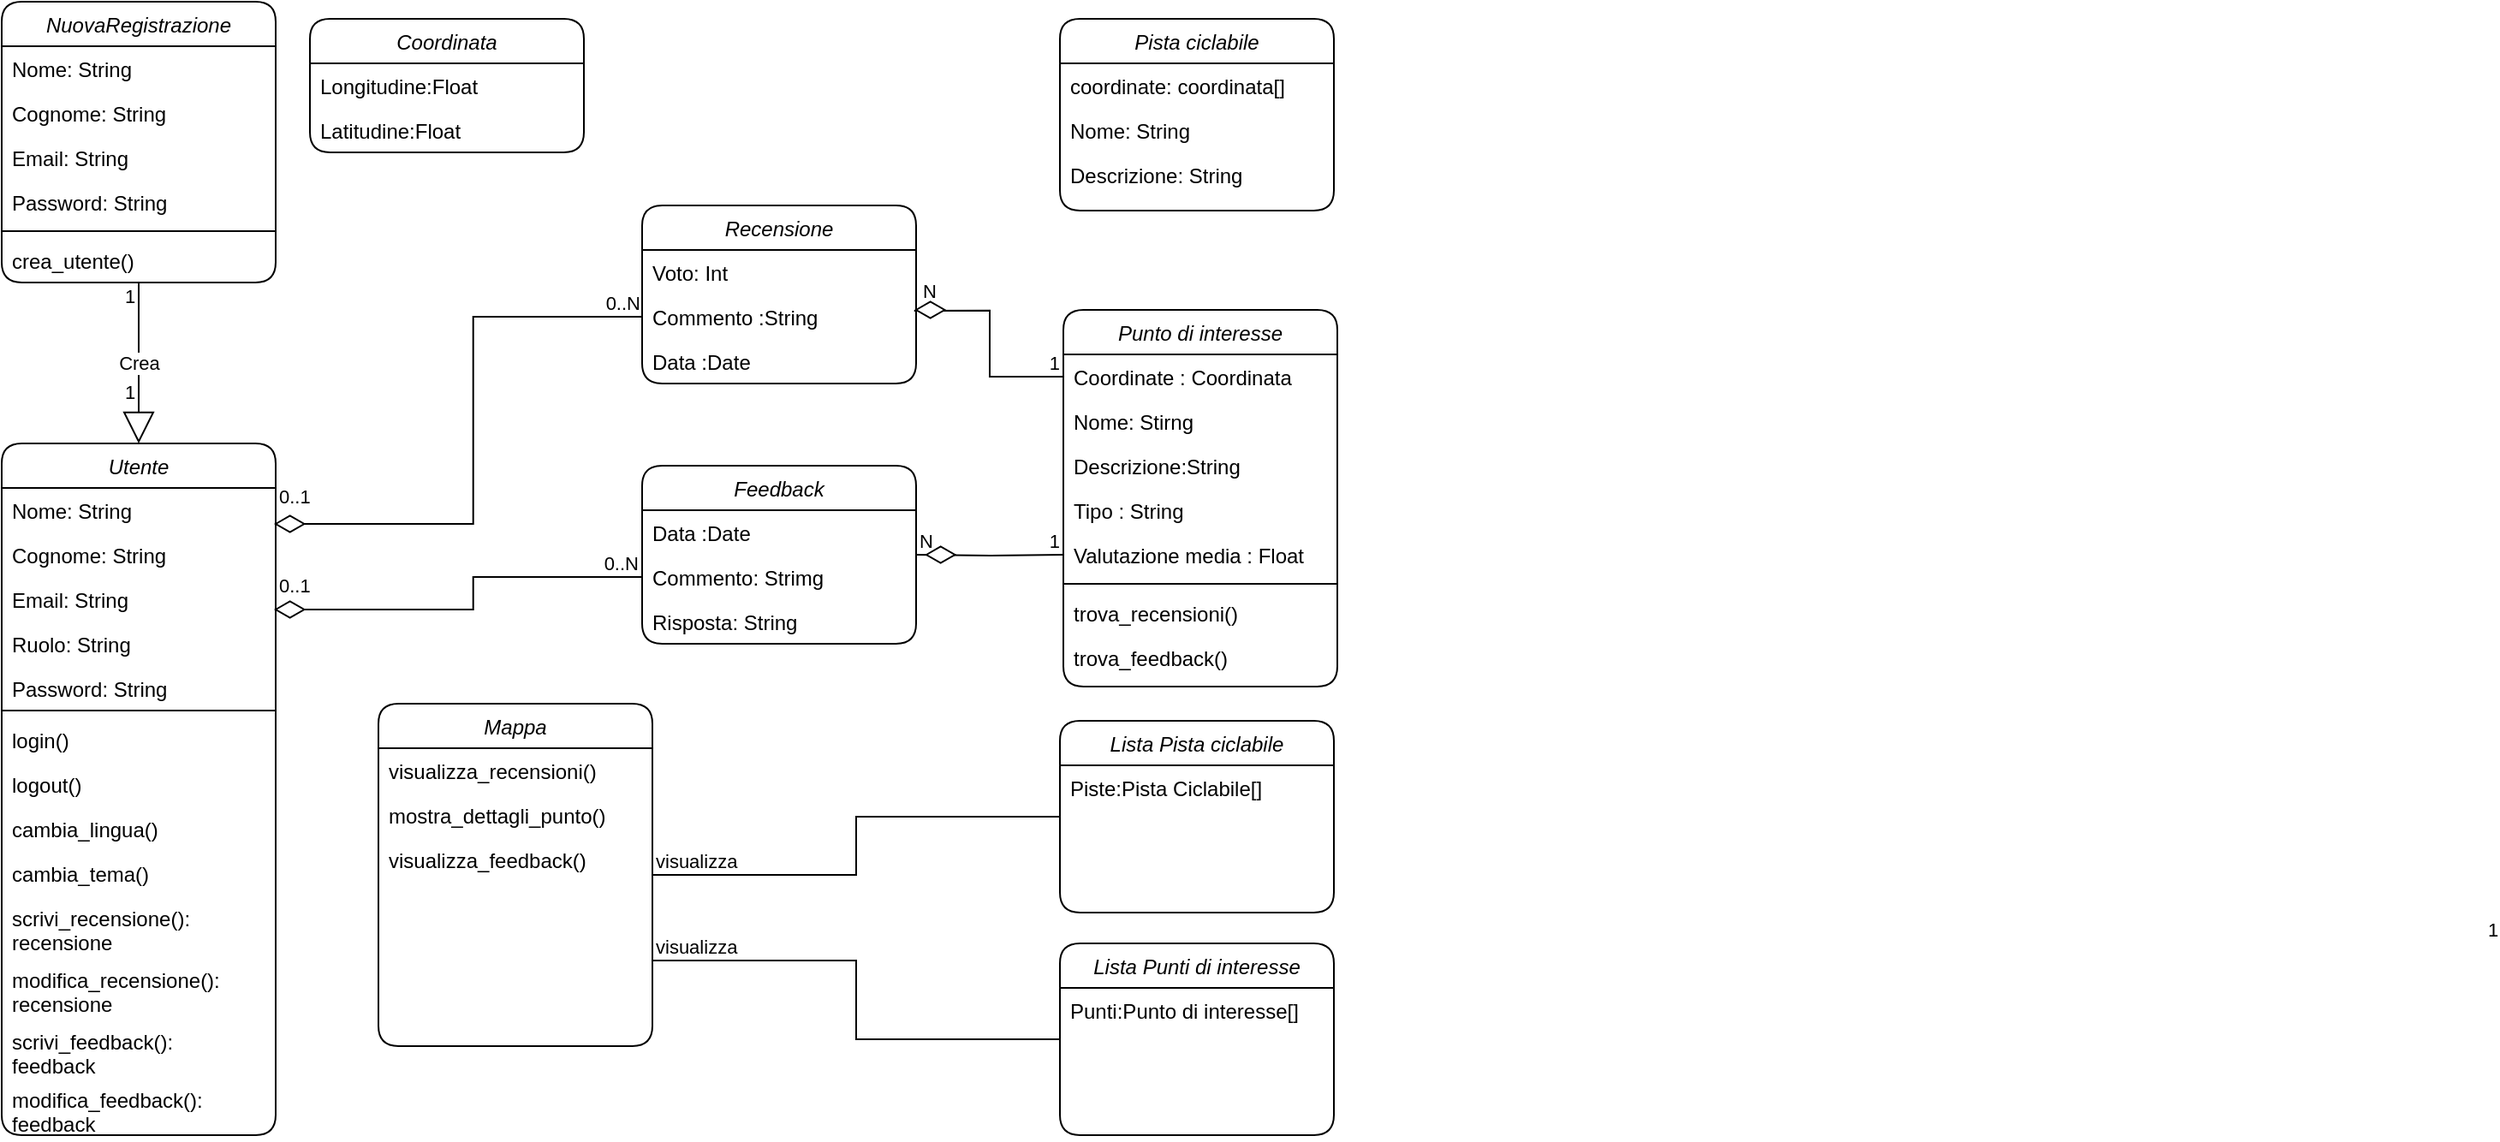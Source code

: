 <mxfile version="26.0.11">
  <diagram id="C5RBs43oDa-KdzZeNtuy" name="Page-1">
    <mxGraphModel dx="1544" dy="2132" grid="1" gridSize="10" guides="1" tooltips="1" connect="1" arrows="1" fold="1" page="1" pageScale="1" pageWidth="827" pageHeight="1169" math="0" shadow="0">
      <root>
        <mxCell id="WIyWlLk6GJQsqaUBKTNV-0" />
        <mxCell id="WIyWlLk6GJQsqaUBKTNV-1" parent="WIyWlLk6GJQsqaUBKTNV-0" />
        <mxCell id="zkfFHV4jXpPFQw0GAbJ--0" value="Utente" style="swimlane;fontStyle=2;align=center;verticalAlign=top;childLayout=stackLayout;horizontal=1;startSize=26;horizontalStack=0;resizeParent=1;resizeLast=0;collapsible=1;marginBottom=0;rounded=1;shadow=0;strokeWidth=1;glass=0;swimlaneLine=1;" parent="WIyWlLk6GJQsqaUBKTNV-1" vertex="1">
          <mxGeometry x="40" y="118" width="160" height="404" as="geometry">
            <mxRectangle x="230" y="140" width="160" height="26" as="alternateBounds" />
          </mxGeometry>
        </mxCell>
        <mxCell id="zkfFHV4jXpPFQw0GAbJ--1" value="Nome: String" style="text;align=left;verticalAlign=top;spacingLeft=4;spacingRight=4;overflow=hidden;rotatable=0;points=[[0,0.5],[1,0.5]];portConstraint=eastwest;" parent="zkfFHV4jXpPFQw0GAbJ--0" vertex="1">
          <mxGeometry y="26" width="160" height="26" as="geometry" />
        </mxCell>
        <mxCell id="zkfFHV4jXpPFQw0GAbJ--2" value="Cognome: String" style="text;align=left;verticalAlign=top;spacingLeft=4;spacingRight=4;overflow=hidden;rotatable=0;points=[[0,0.5],[1,0.5]];portConstraint=eastwest;rounded=0;shadow=0;html=0;" parent="zkfFHV4jXpPFQw0GAbJ--0" vertex="1">
          <mxGeometry y="52" width="160" height="26" as="geometry" />
        </mxCell>
        <mxCell id="zkfFHV4jXpPFQw0GAbJ--3" value="Email: String" style="text;align=left;verticalAlign=top;spacingLeft=4;spacingRight=4;overflow=hidden;rotatable=0;points=[[0,0.5],[1,0.5]];portConstraint=eastwest;rounded=0;shadow=0;html=0;" parent="zkfFHV4jXpPFQw0GAbJ--0" vertex="1">
          <mxGeometry y="78" width="160" height="26" as="geometry" />
        </mxCell>
        <mxCell id="IHrfx9qahFb3z8Zhkl-v-51" value="Ruolo: String" style="text;strokeColor=none;fillColor=none;align=left;verticalAlign=top;spacingLeft=4;spacingRight=4;overflow=hidden;rotatable=0;points=[[0,0.5],[1,0.5]];portConstraint=eastwest;whiteSpace=wrap;html=1;" parent="zkfFHV4jXpPFQw0GAbJ--0" vertex="1">
          <mxGeometry y="104" width="160" height="26" as="geometry" />
        </mxCell>
        <mxCell id="IHrfx9qahFb3z8Zhkl-v-5" value="Password: String" style="text;strokeColor=none;fillColor=none;align=left;verticalAlign=top;spacingLeft=4;spacingRight=4;overflow=hidden;rotatable=0;points=[[0,0.5],[1,0.5]];portConstraint=eastwest;whiteSpace=wrap;html=1;" parent="zkfFHV4jXpPFQw0GAbJ--0" vertex="1">
          <mxGeometry y="130" width="160" height="22" as="geometry" />
        </mxCell>
        <mxCell id="IHrfx9qahFb3z8Zhkl-v-52" value="" style="line;strokeWidth=1;fillColor=none;align=left;verticalAlign=middle;spacingTop=-1;spacingLeft=3;spacingRight=3;rotatable=0;labelPosition=right;points=[];portConstraint=eastwest;strokeColor=inherit;" parent="zkfFHV4jXpPFQw0GAbJ--0" vertex="1">
          <mxGeometry y="152" width="160" height="8" as="geometry" />
        </mxCell>
        <mxCell id="IHrfx9qahFb3z8Zhkl-v-53" value="login()" style="text;strokeColor=none;fillColor=none;align=left;verticalAlign=top;spacingLeft=4;spacingRight=4;overflow=hidden;rotatable=0;points=[[0,0.5],[1,0.5]];portConstraint=eastwest;whiteSpace=wrap;html=1;" parent="zkfFHV4jXpPFQw0GAbJ--0" vertex="1">
          <mxGeometry y="160" width="160" height="26" as="geometry" />
        </mxCell>
        <mxCell id="IHrfx9qahFb3z8Zhkl-v-54" value="logout()" style="text;strokeColor=none;fillColor=none;align=left;verticalAlign=top;spacingLeft=4;spacingRight=4;overflow=hidden;rotatable=0;points=[[0,0.5],[1,0.5]];portConstraint=eastwest;whiteSpace=wrap;html=1;" parent="zkfFHV4jXpPFQw0GAbJ--0" vertex="1">
          <mxGeometry y="186" width="160" height="26" as="geometry" />
        </mxCell>
        <mxCell id="IHrfx9qahFb3z8Zhkl-v-64" value="cambia_lingua()" style="text;strokeColor=none;fillColor=none;align=left;verticalAlign=top;spacingLeft=4;spacingRight=4;overflow=hidden;rotatable=0;points=[[0,0.5],[1,0.5]];portConstraint=eastwest;whiteSpace=wrap;html=1;" parent="zkfFHV4jXpPFQw0GAbJ--0" vertex="1">
          <mxGeometry y="212" width="160" height="26" as="geometry" />
        </mxCell>
        <mxCell id="IHrfx9qahFb3z8Zhkl-v-65" value="cambia_tema()" style="text;strokeColor=none;fillColor=none;align=left;verticalAlign=top;spacingLeft=4;spacingRight=4;overflow=hidden;rotatable=0;points=[[0,0.5],[1,0.5]];portConstraint=eastwest;whiteSpace=wrap;html=1;" parent="zkfFHV4jXpPFQw0GAbJ--0" vertex="1">
          <mxGeometry y="238" width="160" height="26" as="geometry" />
        </mxCell>
        <mxCell id="IHrfx9qahFb3z8Zhkl-v-66" value="scrivi_recensione():&lt;div&gt;recensione&lt;/div&gt;" style="text;strokeColor=none;fillColor=none;align=left;verticalAlign=top;spacingLeft=4;spacingRight=4;overflow=hidden;rotatable=0;points=[[0,0.5],[1,0.5]];portConstraint=eastwest;whiteSpace=wrap;html=1;" parent="zkfFHV4jXpPFQw0GAbJ--0" vertex="1">
          <mxGeometry y="264" width="160" height="36" as="geometry" />
        </mxCell>
        <mxCell id="VKgfTzF9wPSHsfUBnmYP-42" value="modifica_recensione():&lt;div&gt;recensione&lt;/div&gt;" style="text;strokeColor=none;fillColor=none;align=left;verticalAlign=top;spacingLeft=4;spacingRight=4;overflow=hidden;rotatable=0;points=[[0,0.5],[1,0.5]];portConstraint=eastwest;whiteSpace=wrap;html=1;" vertex="1" parent="zkfFHV4jXpPFQw0GAbJ--0">
          <mxGeometry y="300" width="160" height="36" as="geometry" />
        </mxCell>
        <mxCell id="IHrfx9qahFb3z8Zhkl-v-67" value="scrivi_feedback():&lt;div&gt;feedback&lt;/div&gt;" style="text;strokeColor=none;fillColor=none;align=left;verticalAlign=top;spacingLeft=4;spacingRight=4;overflow=hidden;rotatable=0;points=[[0,0.5],[1,0.5]];portConstraint=eastwest;whiteSpace=wrap;html=1;" parent="zkfFHV4jXpPFQw0GAbJ--0" vertex="1">
          <mxGeometry y="336" width="160" height="34" as="geometry" />
        </mxCell>
        <mxCell id="VKgfTzF9wPSHsfUBnmYP-43" value="modifica_feedback():&lt;div&gt;feedback&lt;/div&gt;" style="text;strokeColor=none;fillColor=none;align=left;verticalAlign=top;spacingLeft=4;spacingRight=4;overflow=hidden;rotatable=0;points=[[0,0.5],[1,0.5]];portConstraint=eastwest;whiteSpace=wrap;html=1;" vertex="1" parent="zkfFHV4jXpPFQw0GAbJ--0">
          <mxGeometry y="370" width="160" height="34" as="geometry" />
        </mxCell>
        <mxCell id="IHrfx9qahFb3z8Zhkl-v-7" value="NuovaRegistrazione" style="swimlane;fontStyle=2;align=center;verticalAlign=top;childLayout=stackLayout;horizontal=1;startSize=26;horizontalStack=0;resizeParent=1;resizeLast=0;collapsible=1;marginBottom=0;rounded=1;shadow=0;strokeWidth=1;glass=0;swimlaneLine=1;" parent="WIyWlLk6GJQsqaUBKTNV-1" vertex="1">
          <mxGeometry x="40" y="-140" width="160" height="164" as="geometry">
            <mxRectangle x="230" y="140" width="160" height="26" as="alternateBounds" />
          </mxGeometry>
        </mxCell>
        <mxCell id="IHrfx9qahFb3z8Zhkl-v-8" value="Nome: String" style="text;align=left;verticalAlign=top;spacingLeft=4;spacingRight=4;overflow=hidden;rotatable=0;points=[[0,0.5],[1,0.5]];portConstraint=eastwest;" parent="IHrfx9qahFb3z8Zhkl-v-7" vertex="1">
          <mxGeometry y="26" width="160" height="26" as="geometry" />
        </mxCell>
        <mxCell id="IHrfx9qahFb3z8Zhkl-v-9" value="Cognome: String" style="text;align=left;verticalAlign=top;spacingLeft=4;spacingRight=4;overflow=hidden;rotatable=0;points=[[0,0.5],[1,0.5]];portConstraint=eastwest;rounded=0;shadow=0;html=0;" parent="IHrfx9qahFb3z8Zhkl-v-7" vertex="1">
          <mxGeometry y="52" width="160" height="26" as="geometry" />
        </mxCell>
        <mxCell id="IHrfx9qahFb3z8Zhkl-v-10" value="Email: String" style="text;align=left;verticalAlign=top;spacingLeft=4;spacingRight=4;overflow=hidden;rotatable=0;points=[[0,0.5],[1,0.5]];portConstraint=eastwest;rounded=0;shadow=0;html=0;" parent="IHrfx9qahFb3z8Zhkl-v-7" vertex="1">
          <mxGeometry y="78" width="160" height="26" as="geometry" />
        </mxCell>
        <mxCell id="IHrfx9qahFb3z8Zhkl-v-11" value="Password: String" style="text;strokeColor=none;fillColor=none;align=left;verticalAlign=top;spacingLeft=4;spacingRight=4;overflow=hidden;rotatable=0;points=[[0,0.5],[1,0.5]];portConstraint=eastwest;whiteSpace=wrap;html=1;" parent="IHrfx9qahFb3z8Zhkl-v-7" vertex="1">
          <mxGeometry y="104" width="160" height="26" as="geometry" />
        </mxCell>
        <mxCell id="IHrfx9qahFb3z8Zhkl-v-62" value="" style="line;strokeWidth=1;fillColor=none;align=left;verticalAlign=middle;spacingTop=-1;spacingLeft=3;spacingRight=3;rotatable=0;labelPosition=right;points=[];portConstraint=eastwest;strokeColor=inherit;" parent="IHrfx9qahFb3z8Zhkl-v-7" vertex="1">
          <mxGeometry y="130" width="160" height="8" as="geometry" />
        </mxCell>
        <mxCell id="IHrfx9qahFb3z8Zhkl-v-63" value="crea_utente()" style="text;strokeColor=none;fillColor=none;align=left;verticalAlign=top;spacingLeft=4;spacingRight=4;overflow=hidden;rotatable=0;points=[[0,0.5],[1,0.5]];portConstraint=eastwest;whiteSpace=wrap;html=1;" parent="IHrfx9qahFb3z8Zhkl-v-7" vertex="1">
          <mxGeometry y="138" width="160" height="26" as="geometry" />
        </mxCell>
        <mxCell id="IHrfx9qahFb3z8Zhkl-v-12" value="Crea" style="endArrow=block;endSize=16;endFill=0;html=1;rounded=0;entryX=0.5;entryY=0;entryDx=0;entryDy=0;exitX=0.5;exitY=1;exitDx=0;exitDy=0;" parent="WIyWlLk6GJQsqaUBKTNV-1" source="IHrfx9qahFb3z8Zhkl-v-7" target="zkfFHV4jXpPFQw0GAbJ--0" edge="1">
          <mxGeometry width="160" relative="1" as="geometry">
            <mxPoint x="70" y="90" as="sourcePoint" />
            <mxPoint x="230" y="90" as="targetPoint" />
          </mxGeometry>
        </mxCell>
        <mxCell id="IHrfx9qahFb3z8Zhkl-v-13" value="Punto di interesse" style="swimlane;fontStyle=2;align=center;verticalAlign=top;childLayout=stackLayout;horizontal=1;startSize=26;horizontalStack=0;resizeParent=1;resizeLast=0;collapsible=1;marginBottom=0;rounded=1;shadow=0;strokeWidth=1;glass=0;swimlaneLine=1;" parent="WIyWlLk6GJQsqaUBKTNV-1" vertex="1">
          <mxGeometry x="660" y="40" width="160" height="220" as="geometry">
            <mxRectangle x="470" y="30" width="160" height="26" as="alternateBounds" />
          </mxGeometry>
        </mxCell>
        <mxCell id="IHrfx9qahFb3z8Zhkl-v-14" value="Coordinate : Coordinata" style="text;align=left;verticalAlign=top;spacingLeft=4;spacingRight=4;overflow=hidden;rotatable=0;points=[[0,0.5],[1,0.5]];portConstraint=eastwest;" parent="IHrfx9qahFb3z8Zhkl-v-13" vertex="1">
          <mxGeometry y="26" width="160" height="26" as="geometry" />
        </mxCell>
        <mxCell id="IHrfx9qahFb3z8Zhkl-v-15" value="Nome: Stirng" style="text;align=left;verticalAlign=top;spacingLeft=4;spacingRight=4;overflow=hidden;rotatable=0;points=[[0,0.5],[1,0.5]];portConstraint=eastwest;rounded=0;shadow=0;html=0;" parent="IHrfx9qahFb3z8Zhkl-v-13" vertex="1">
          <mxGeometry y="52" width="160" height="26" as="geometry" />
        </mxCell>
        <mxCell id="IHrfx9qahFb3z8Zhkl-v-16" value="Descrizione:String" style="text;align=left;verticalAlign=top;spacingLeft=4;spacingRight=4;overflow=hidden;rotatable=0;points=[[0,0.5],[1,0.5]];portConstraint=eastwest;rounded=0;shadow=0;html=0;" parent="IHrfx9qahFb3z8Zhkl-v-13" vertex="1">
          <mxGeometry y="78" width="160" height="26" as="geometry" />
        </mxCell>
        <mxCell id="IHrfx9qahFb3z8Zhkl-v-18" value="Tipo : String" style="text;strokeColor=none;fillColor=none;align=left;verticalAlign=top;spacingLeft=4;spacingRight=4;overflow=hidden;rotatable=0;points=[[0,0.5],[1,0.5]];portConstraint=eastwest;whiteSpace=wrap;html=1;" parent="IHrfx9qahFb3z8Zhkl-v-13" vertex="1">
          <mxGeometry y="104" width="160" height="26" as="geometry" />
        </mxCell>
        <mxCell id="IHrfx9qahFb3z8Zhkl-v-19" value="Valutazione media : Float" style="text;strokeColor=none;fillColor=none;align=left;verticalAlign=top;spacingLeft=4;spacingRight=4;overflow=hidden;rotatable=0;points=[[0,0.5],[1,0.5]];portConstraint=eastwest;whiteSpace=wrap;html=1;" parent="IHrfx9qahFb3z8Zhkl-v-13" vertex="1">
          <mxGeometry y="130" width="160" height="26" as="geometry" />
        </mxCell>
        <mxCell id="yqYLiRf9xZEczZAKWWY6-2" value="" style="line;strokeWidth=1;fillColor=none;align=left;verticalAlign=middle;spacingTop=-1;spacingLeft=3;spacingRight=3;rotatable=0;labelPosition=right;points=[];portConstraint=eastwest;strokeColor=inherit;" parent="IHrfx9qahFb3z8Zhkl-v-13" vertex="1">
          <mxGeometry y="156" width="160" height="8" as="geometry" />
        </mxCell>
        <mxCell id="yqYLiRf9xZEczZAKWWY6-3" value="trova_recensioni()" style="text;strokeColor=none;fillColor=none;align=left;verticalAlign=top;spacingLeft=4;spacingRight=4;overflow=hidden;rotatable=0;points=[[0,0.5],[1,0.5]];portConstraint=eastwest;whiteSpace=wrap;html=1;" parent="IHrfx9qahFb3z8Zhkl-v-13" vertex="1">
          <mxGeometry y="164" width="160" height="26" as="geometry" />
        </mxCell>
        <mxCell id="yqYLiRf9xZEczZAKWWY6-5" value="trova_feedback()" style="text;strokeColor=none;fillColor=none;align=left;verticalAlign=top;spacingLeft=4;spacingRight=4;overflow=hidden;rotatable=0;points=[[0,0.5],[1,0.5]];portConstraint=eastwest;whiteSpace=wrap;html=1;" parent="IHrfx9qahFb3z8Zhkl-v-13" vertex="1">
          <mxGeometry y="190" width="160" height="30" as="geometry" />
        </mxCell>
        <mxCell id="IHrfx9qahFb3z8Zhkl-v-28" value="Feedback" style="swimlane;fontStyle=2;align=center;verticalAlign=top;childLayout=stackLayout;horizontal=1;startSize=26;horizontalStack=0;resizeParent=1;resizeLast=0;collapsible=1;marginBottom=0;rounded=1;shadow=0;strokeWidth=1;glass=0;swimlaneLine=1;" parent="WIyWlLk6GJQsqaUBKTNV-1" vertex="1">
          <mxGeometry x="414" y="131" width="160" height="104" as="geometry">
            <mxRectangle x="470" y="30" width="160" height="26" as="alternateBounds" />
          </mxGeometry>
        </mxCell>
        <mxCell id="IHrfx9qahFb3z8Zhkl-v-35" value="" style="endArrow=none;html=1;edgeStyle=orthogonalEdgeStyle;rounded=0;entryX=0;entryY=0.5;entryDx=0;entryDy=0;" parent="IHrfx9qahFb3z8Zhkl-v-28" target="IHrfx9qahFb3z8Zhkl-v-19" edge="1">
          <mxGeometry relative="1" as="geometry">
            <mxPoint x="160" y="52" as="sourcePoint" />
            <mxPoint x="286" y="50" as="targetPoint" />
          </mxGeometry>
        </mxCell>
        <mxCell id="IHrfx9qahFb3z8Zhkl-v-36" value="N" style="edgeLabel;resizable=0;html=1;align=left;verticalAlign=bottom;" parent="IHrfx9qahFb3z8Zhkl-v-35" connectable="0" vertex="1">
          <mxGeometry x="-1" relative="1" as="geometry" />
        </mxCell>
        <mxCell id="IHrfx9qahFb3z8Zhkl-v-37" value="1" style="edgeLabel;resizable=0;html=1;align=right;verticalAlign=bottom;" parent="IHrfx9qahFb3z8Zhkl-v-35" connectable="0" vertex="1">
          <mxGeometry x="1" relative="1" as="geometry">
            <mxPoint x="-1" as="offset" />
          </mxGeometry>
        </mxCell>
        <mxCell id="IHrfx9qahFb3z8Zhkl-v-29" value="Data :Date" style="text;align=left;verticalAlign=top;spacingLeft=4;spacingRight=4;overflow=hidden;rotatable=0;points=[[0,0.5],[1,0.5]];portConstraint=eastwest;rounded=0;shadow=0;html=0;" parent="IHrfx9qahFb3z8Zhkl-v-28" vertex="1">
          <mxGeometry y="26" width="160" height="26" as="geometry" />
        </mxCell>
        <mxCell id="IHrfx9qahFb3z8Zhkl-v-30" value="Commento: Strimg" style="text;align=left;verticalAlign=top;spacingLeft=4;spacingRight=4;overflow=hidden;rotatable=0;points=[[0,0.5],[1,0.5]];portConstraint=eastwest;rounded=0;shadow=0;html=0;" parent="IHrfx9qahFb3z8Zhkl-v-28" vertex="1">
          <mxGeometry y="52" width="160" height="26" as="geometry" />
        </mxCell>
        <mxCell id="IHrfx9qahFb3z8Zhkl-v-31" value="Risposta: String" style="text;strokeColor=none;fillColor=none;align=left;verticalAlign=top;spacingLeft=4;spacingRight=4;overflow=hidden;rotatable=0;points=[[0,0.5],[1,0.5]];portConstraint=eastwest;whiteSpace=wrap;html=1;" parent="IHrfx9qahFb3z8Zhkl-v-28" vertex="1">
          <mxGeometry y="78" width="160" height="26" as="geometry" />
        </mxCell>
        <mxCell id="IHrfx9qahFb3z8Zhkl-v-32" value="" style="endArrow=none;html=1;edgeStyle=orthogonalEdgeStyle;rounded=0;exitX=0;exitY=0.5;exitDx=0;exitDy=0;entryX=0.993;entryY=0.363;entryDx=0;entryDy=0;entryPerimeter=0;" parent="WIyWlLk6GJQsqaUBKTNV-1" source="IHrfx9qahFb3z8Zhkl-v-14" target="IHrfx9qahFb3z8Zhkl-v-24" edge="1">
          <mxGeometry relative="1" as="geometry">
            <mxPoint x="574" y="69.0" as="sourcePoint" />
            <mxPoint x="590" y="50" as="targetPoint" />
          </mxGeometry>
        </mxCell>
        <mxCell id="IHrfx9qahFb3z8Zhkl-v-33" value="1" style="edgeLabel;resizable=0;html=1;align=left;verticalAlign=bottom;" parent="IHrfx9qahFb3z8Zhkl-v-32" connectable="0" vertex="1">
          <mxGeometry x="-1" relative="1" as="geometry">
            <mxPoint x="830" y="331" as="offset" />
          </mxGeometry>
        </mxCell>
        <mxCell id="IHrfx9qahFb3z8Zhkl-v-34" value="N" style="edgeLabel;resizable=0;html=1;align=right;verticalAlign=bottom;" parent="IHrfx9qahFb3z8Zhkl-v-32" connectable="0" vertex="1">
          <mxGeometry x="1" relative="1" as="geometry">
            <mxPoint x="13" y="-3" as="offset" />
          </mxGeometry>
        </mxCell>
        <mxCell id="IHrfx9qahFb3z8Zhkl-v-21" value="Recensione" style="swimlane;fontStyle=2;align=center;verticalAlign=top;childLayout=stackLayout;horizontal=1;startSize=26;horizontalStack=0;resizeParent=1;resizeLast=0;collapsible=1;marginBottom=0;rounded=1;shadow=0;strokeWidth=1;glass=0;swimlaneLine=1;" parent="WIyWlLk6GJQsqaUBKTNV-1" vertex="1">
          <mxGeometry x="414" y="-21" width="160" height="104" as="geometry">
            <mxRectangle x="470" y="30" width="160" height="26" as="alternateBounds" />
          </mxGeometry>
        </mxCell>
        <mxCell id="IHrfx9qahFb3z8Zhkl-v-23" value="Voto: Int" style="text;align=left;verticalAlign=top;spacingLeft=4;spacingRight=4;overflow=hidden;rotatable=0;points=[[0,0.5],[1,0.5]];portConstraint=eastwest;rounded=0;shadow=0;html=0;" parent="IHrfx9qahFb3z8Zhkl-v-21" vertex="1">
          <mxGeometry y="26" width="160" height="26" as="geometry" />
        </mxCell>
        <mxCell id="IHrfx9qahFb3z8Zhkl-v-24" value="Commento :String" style="text;align=left;verticalAlign=top;spacingLeft=4;spacingRight=4;overflow=hidden;rotatable=0;points=[[0,0.5],[1,0.5]];portConstraint=eastwest;rounded=0;shadow=0;html=0;" parent="IHrfx9qahFb3z8Zhkl-v-21" vertex="1">
          <mxGeometry y="52" width="160" height="26" as="geometry" />
        </mxCell>
        <mxCell id="IHrfx9qahFb3z8Zhkl-v-25" value="Data :Date" style="text;strokeColor=none;fillColor=none;align=left;verticalAlign=top;spacingLeft=4;spacingRight=4;overflow=hidden;rotatable=0;points=[[0,0.5],[1,0.5]];portConstraint=eastwest;whiteSpace=wrap;html=1;" parent="IHrfx9qahFb3z8Zhkl-v-21" vertex="1">
          <mxGeometry y="78" width="160" height="26" as="geometry" />
        </mxCell>
        <mxCell id="IHrfx9qahFb3z8Zhkl-v-38" value="" style="endArrow=none;html=1;edgeStyle=orthogonalEdgeStyle;rounded=0;entryX=0;entryY=0.5;entryDx=0;entryDy=0;exitX=1;exitY=0.5;exitDx=0;exitDy=0;" parent="WIyWlLk6GJQsqaUBKTNV-1" source="yqYLiRf9xZEczZAKWWY6-6" target="IHrfx9qahFb3z8Zhkl-v-24" edge="1">
          <mxGeometry relative="1" as="geometry">
            <mxPoint x="230" y="80" as="sourcePoint" />
            <mxPoint x="390" y="80" as="targetPoint" />
          </mxGeometry>
        </mxCell>
        <mxCell id="IHrfx9qahFb3z8Zhkl-v-40" value="0..N" style="edgeLabel;resizable=0;html=1;align=right;verticalAlign=bottom;" parent="IHrfx9qahFb3z8Zhkl-v-38" connectable="0" vertex="1">
          <mxGeometry x="1" relative="1" as="geometry">
            <mxPoint x="-1" as="offset" />
          </mxGeometry>
        </mxCell>
        <mxCell id="IHrfx9qahFb3z8Zhkl-v-41" value="" style="endArrow=none;html=1;edgeStyle=orthogonalEdgeStyle;rounded=0;entryX=0;entryY=0.5;entryDx=0;entryDy=0;exitX=1;exitY=0.5;exitDx=0;exitDy=0;" parent="WIyWlLk6GJQsqaUBKTNV-1" source="yqYLiRf9xZEczZAKWWY6-9" target="IHrfx9qahFb3z8Zhkl-v-30" edge="1">
          <mxGeometry relative="1" as="geometry">
            <mxPoint x="220" y="200" as="sourcePoint" />
            <mxPoint x="380" y="200" as="targetPoint" />
          </mxGeometry>
        </mxCell>
        <mxCell id="IHrfx9qahFb3z8Zhkl-v-43" value="0..N" style="edgeLabel;resizable=0;html=1;align=right;verticalAlign=bottom;" parent="IHrfx9qahFb3z8Zhkl-v-41" connectable="0" vertex="1">
          <mxGeometry x="1" relative="1" as="geometry">
            <mxPoint x="-2" as="offset" />
          </mxGeometry>
        </mxCell>
        <mxCell id="IHrfx9qahFb3z8Zhkl-v-44" value="Pista ciclabile" style="swimlane;fontStyle=2;align=center;verticalAlign=top;childLayout=stackLayout;horizontal=1;startSize=26;horizontalStack=0;resizeParent=1;resizeLast=0;collapsible=1;marginBottom=0;rounded=1;shadow=0;strokeWidth=1;glass=0;swimlaneLine=1;" parent="WIyWlLk6GJQsqaUBKTNV-1" vertex="1">
          <mxGeometry x="658" y="-130" width="160" height="112" as="geometry">
            <mxRectangle x="470" y="30" width="160" height="26" as="alternateBounds" />
          </mxGeometry>
        </mxCell>
        <mxCell id="IHrfx9qahFb3z8Zhkl-v-45" value="coordinate: coordinata[]" style="text;align=left;verticalAlign=top;spacingLeft=4;spacingRight=4;overflow=hidden;rotatable=0;points=[[0,0.5],[1,0.5]];portConstraint=eastwest;" parent="IHrfx9qahFb3z8Zhkl-v-44" vertex="1">
          <mxGeometry y="26" width="160" height="26" as="geometry" />
        </mxCell>
        <mxCell id="IHrfx9qahFb3z8Zhkl-v-46" value="Nome: String" style="text;align=left;verticalAlign=top;spacingLeft=4;spacingRight=4;overflow=hidden;rotatable=0;points=[[0,0.5],[1,0.5]];portConstraint=eastwest;rounded=0;shadow=0;html=0;" parent="IHrfx9qahFb3z8Zhkl-v-44" vertex="1">
          <mxGeometry y="52" width="160" height="26" as="geometry" />
        </mxCell>
        <mxCell id="IHrfx9qahFb3z8Zhkl-v-47" value="Descrizione: String" style="text;align=left;verticalAlign=top;spacingLeft=4;spacingRight=4;overflow=hidden;rotatable=0;points=[[0,0.5],[1,0.5]];portConstraint=eastwest;rounded=0;shadow=0;html=0;" parent="IHrfx9qahFb3z8Zhkl-v-44" vertex="1">
          <mxGeometry y="78" width="160" height="26" as="geometry" />
        </mxCell>
        <mxCell id="yqYLiRf9xZEczZAKWWY6-0" value="1" style="edgeLabel;resizable=0;html=1;align=left;verticalAlign=bottom;" parent="WIyWlLk6GJQsqaUBKTNV-1" connectable="0" vertex="1">
          <mxGeometry x="110" y="40" as="geometry" />
        </mxCell>
        <mxCell id="yqYLiRf9xZEczZAKWWY6-1" value="1" style="edgeLabel;resizable=0;html=1;align=left;verticalAlign=bottom;" parent="WIyWlLk6GJQsqaUBKTNV-1" connectable="0" vertex="1">
          <mxGeometry x="110" y="96" as="geometry" />
        </mxCell>
        <mxCell id="yqYLiRf9xZEczZAKWWY6-10" value="" style="endArrow=none;html=1;edgeStyle=orthogonalEdgeStyle;rounded=0;entryX=0;entryY=0.5;entryDx=0;entryDy=0;exitX=1;exitY=0.5;exitDx=0;exitDy=0;" parent="WIyWlLk6GJQsqaUBKTNV-1" source="zkfFHV4jXpPFQw0GAbJ--3" target="yqYLiRf9xZEczZAKWWY6-9" edge="1">
          <mxGeometry relative="1" as="geometry">
            <mxPoint x="200" y="209" as="sourcePoint" />
            <mxPoint x="414" y="196" as="targetPoint" />
          </mxGeometry>
        </mxCell>
        <mxCell id="yqYLiRf9xZEczZAKWWY6-11" value="0..1" style="edgeLabel;resizable=0;html=1;align=left;verticalAlign=bottom;" parent="yqYLiRf9xZEczZAKWWY6-10" connectable="0" vertex="1">
          <mxGeometry x="-1" relative="1" as="geometry" />
        </mxCell>
        <mxCell id="yqYLiRf9xZEczZAKWWY6-9" value="" style="html=1;whiteSpace=wrap;aspect=fixed;shape=isoRectangle;" parent="WIyWlLk6GJQsqaUBKTNV-1" vertex="1">
          <mxGeometry x="200" y="210" width="16.67" height="10" as="geometry" />
        </mxCell>
        <mxCell id="yqYLiRf9xZEczZAKWWY6-13" value="" style="endArrow=none;html=1;edgeStyle=orthogonalEdgeStyle;rounded=0;entryX=0;entryY=0.5;entryDx=0;entryDy=0;exitX=1;exitY=0.5;exitDx=0;exitDy=0;" parent="WIyWlLk6GJQsqaUBKTNV-1" source="zkfFHV4jXpPFQw0GAbJ--1" target="yqYLiRf9xZEczZAKWWY6-6" edge="1">
          <mxGeometry relative="1" as="geometry">
            <mxPoint x="200" y="157" as="sourcePoint" />
            <mxPoint x="414" y="44" as="targetPoint" />
          </mxGeometry>
        </mxCell>
        <mxCell id="yqYLiRf9xZEczZAKWWY6-14" value="0..1" style="edgeLabel;resizable=0;html=1;align=left;verticalAlign=bottom;" parent="yqYLiRf9xZEczZAKWWY6-13" connectable="0" vertex="1">
          <mxGeometry x="-1" relative="1" as="geometry" />
        </mxCell>
        <mxCell id="yqYLiRf9xZEczZAKWWY6-6" value="" style="html=1;whiteSpace=wrap;aspect=fixed;shape=isoRectangle;" parent="WIyWlLk6GJQsqaUBKTNV-1" vertex="1">
          <mxGeometry x="200" y="160" width="16.67" height="10" as="geometry" />
        </mxCell>
        <mxCell id="yqYLiRf9xZEczZAKWWY6-21" value="" style="html=1;whiteSpace=wrap;aspect=fixed;shape=isoRectangle;" parent="WIyWlLk6GJQsqaUBKTNV-1" vertex="1">
          <mxGeometry x="580" y="178" width="16.67" height="10" as="geometry" />
        </mxCell>
        <mxCell id="yqYLiRf9xZEczZAKWWY6-22" value="" style="html=1;whiteSpace=wrap;aspect=fixed;shape=isoRectangle;" parent="WIyWlLk6GJQsqaUBKTNV-1" vertex="1">
          <mxGeometry x="574" y="35" width="16.67" height="10" as="geometry" />
        </mxCell>
        <mxCell id="yqYLiRf9xZEczZAKWWY6-41" value="1" style="edgeLabel;resizable=0;html=1;align=right;verticalAlign=bottom;" parent="WIyWlLk6GJQsqaUBKTNV-1" connectable="0" vertex="1">
          <mxGeometry x="658.001" y="79.0" as="geometry" />
        </mxCell>
        <mxCell id="VKgfTzF9wPSHsfUBnmYP-0" value="Mappa" style="swimlane;fontStyle=2;align=center;verticalAlign=top;childLayout=stackLayout;horizontal=1;startSize=26;horizontalStack=0;resizeParent=1;resizeLast=0;collapsible=1;marginBottom=0;rounded=1;shadow=0;strokeWidth=1;glass=0;swimlaneLine=1;" vertex="1" parent="WIyWlLk6GJQsqaUBKTNV-1">
          <mxGeometry x="260" y="270" width="160" height="200" as="geometry">
            <mxRectangle x="470" y="30" width="160" height="26" as="alternateBounds" />
          </mxGeometry>
        </mxCell>
        <mxCell id="VKgfTzF9wPSHsfUBnmYP-28" value="visualizza_recensioni()" style="text;align=left;verticalAlign=top;spacingLeft=4;spacingRight=4;overflow=hidden;rotatable=0;points=[[0,0.5],[1,0.5]];portConstraint=eastwest;rounded=0;shadow=0;html=0;" vertex="1" parent="VKgfTzF9wPSHsfUBnmYP-0">
          <mxGeometry y="26" width="160" height="26" as="geometry" />
        </mxCell>
        <mxCell id="VKgfTzF9wPSHsfUBnmYP-40" value="mostra_dettagli_punto()" style="text;align=left;verticalAlign=top;spacingLeft=4;spacingRight=4;overflow=hidden;rotatable=0;points=[[0,0.5],[1,0.5]];portConstraint=eastwest;rounded=0;shadow=0;html=0;" vertex="1" parent="VKgfTzF9wPSHsfUBnmYP-0">
          <mxGeometry y="52" width="160" height="26" as="geometry" />
        </mxCell>
        <mxCell id="VKgfTzF9wPSHsfUBnmYP-29" value="visualizza_feedback()" style="text;align=left;verticalAlign=top;spacingLeft=4;spacingRight=4;overflow=hidden;rotatable=0;points=[[0,0.5],[1,0.5]];portConstraint=eastwest;rounded=0;shadow=0;html=0;" vertex="1" parent="VKgfTzF9wPSHsfUBnmYP-0">
          <mxGeometry y="78" width="160" height="122" as="geometry" />
        </mxCell>
        <mxCell id="VKgfTzF9wPSHsfUBnmYP-5" value="Lista Pista ciclabile" style="swimlane;fontStyle=2;align=center;verticalAlign=top;childLayout=stackLayout;horizontal=1;startSize=26;horizontalStack=0;resizeParent=1;resizeLast=0;collapsible=1;marginBottom=0;rounded=1;shadow=0;strokeWidth=1;glass=0;swimlaneLine=1;" vertex="1" parent="WIyWlLk6GJQsqaUBKTNV-1">
          <mxGeometry x="658" y="280" width="160" height="112" as="geometry">
            <mxRectangle x="470" y="30" width="160" height="26" as="alternateBounds" />
          </mxGeometry>
        </mxCell>
        <mxCell id="VKgfTzF9wPSHsfUBnmYP-6" value="Piste:Pista Ciclabile[]" style="text;align=left;verticalAlign=top;spacingLeft=4;spacingRight=4;overflow=hidden;rotatable=0;points=[[0,0.5],[1,0.5]];portConstraint=eastwest;" vertex="1" parent="VKgfTzF9wPSHsfUBnmYP-5">
          <mxGeometry y="26" width="160" height="26" as="geometry" />
        </mxCell>
        <mxCell id="VKgfTzF9wPSHsfUBnmYP-13" value="Lista Punti di interesse" style="swimlane;fontStyle=2;align=center;verticalAlign=top;childLayout=stackLayout;horizontal=1;startSize=26;horizontalStack=0;resizeParent=1;resizeLast=0;collapsible=1;marginBottom=0;rounded=1;shadow=0;strokeWidth=1;glass=0;swimlaneLine=1;" vertex="1" parent="WIyWlLk6GJQsqaUBKTNV-1">
          <mxGeometry x="658" y="410" width="160" height="112" as="geometry">
            <mxRectangle x="470" y="30" width="160" height="26" as="alternateBounds" />
          </mxGeometry>
        </mxCell>
        <mxCell id="VKgfTzF9wPSHsfUBnmYP-15" value="Punti:Punto di interesse[]" style="text;align=left;verticalAlign=top;spacingLeft=4;spacingRight=4;overflow=hidden;rotatable=0;points=[[0,0.5],[1,0.5]];portConstraint=eastwest;rounded=0;shadow=0;html=0;" vertex="1" parent="VKgfTzF9wPSHsfUBnmYP-13">
          <mxGeometry y="26" width="160" height="26" as="geometry" />
        </mxCell>
        <mxCell id="VKgfTzF9wPSHsfUBnmYP-19" value="" style="endArrow=none;html=1;edgeStyle=orthogonalEdgeStyle;rounded=0;exitX=1;exitY=0.75;exitDx=0;exitDy=0;entryX=0;entryY=0.5;entryDx=0;entryDy=0;" edge="1" parent="WIyWlLk6GJQsqaUBKTNV-1" source="VKgfTzF9wPSHsfUBnmYP-0" target="VKgfTzF9wPSHsfUBnmYP-13">
          <mxGeometry relative="1" as="geometry">
            <mxPoint x="390" y="430" as="sourcePoint" />
            <mxPoint x="850" y="431" as="targetPoint" />
          </mxGeometry>
        </mxCell>
        <mxCell id="VKgfTzF9wPSHsfUBnmYP-20" value="visualizza" style="edgeLabel;resizable=0;html=1;align=left;verticalAlign=bottom;" connectable="0" vertex="1" parent="VKgfTzF9wPSHsfUBnmYP-19">
          <mxGeometry x="-1" relative="1" as="geometry" />
        </mxCell>
        <mxCell id="VKgfTzF9wPSHsfUBnmYP-21" value="" style="endArrow=none;html=1;edgeStyle=orthogonalEdgeStyle;rounded=0;exitX=1;exitY=0.5;exitDx=0;exitDy=0;entryX=0;entryY=0.5;entryDx=0;entryDy=0;" edge="1" parent="WIyWlLk6GJQsqaUBKTNV-1" source="VKgfTzF9wPSHsfUBnmYP-0" target="VKgfTzF9wPSHsfUBnmYP-5">
          <mxGeometry relative="1" as="geometry">
            <mxPoint x="230" y="470" as="sourcePoint" />
            <mxPoint x="690" y="471" as="targetPoint" />
          </mxGeometry>
        </mxCell>
        <mxCell id="VKgfTzF9wPSHsfUBnmYP-22" value="visualizza" style="edgeLabel;resizable=0;html=1;align=left;verticalAlign=bottom;" connectable="0" vertex="1" parent="VKgfTzF9wPSHsfUBnmYP-21">
          <mxGeometry x="-1" relative="1" as="geometry" />
        </mxCell>
        <mxCell id="VKgfTzF9wPSHsfUBnmYP-30" value="Coordinata" style="swimlane;fontStyle=2;align=center;verticalAlign=top;childLayout=stackLayout;horizontal=1;startSize=26;horizontalStack=0;resizeParent=1;resizeLast=0;collapsible=1;marginBottom=0;rounded=1;shadow=0;strokeWidth=1;glass=0;swimlaneLine=1;" vertex="1" parent="WIyWlLk6GJQsqaUBKTNV-1">
          <mxGeometry x="220" y="-130" width="160" height="78" as="geometry">
            <mxRectangle x="470" y="30" width="160" height="26" as="alternateBounds" />
          </mxGeometry>
        </mxCell>
        <mxCell id="VKgfTzF9wPSHsfUBnmYP-31" value="Longitudine:Float" style="text;align=left;verticalAlign=top;spacingLeft=4;spacingRight=4;overflow=hidden;rotatable=0;points=[[0,0.5],[1,0.5]];portConstraint=eastwest;rounded=0;shadow=0;html=0;" vertex="1" parent="VKgfTzF9wPSHsfUBnmYP-30">
          <mxGeometry y="26" width="160" height="26" as="geometry" />
        </mxCell>
        <mxCell id="VKgfTzF9wPSHsfUBnmYP-32" value="Latitudine:Float" style="text;align=left;verticalAlign=top;spacingLeft=4;spacingRight=4;overflow=hidden;rotatable=0;points=[[0,0.5],[1,0.5]];portConstraint=eastwest;rounded=0;shadow=0;html=0;" vertex="1" parent="VKgfTzF9wPSHsfUBnmYP-30">
          <mxGeometry y="52" width="160" height="26" as="geometry" />
        </mxCell>
      </root>
    </mxGraphModel>
  </diagram>
</mxfile>
